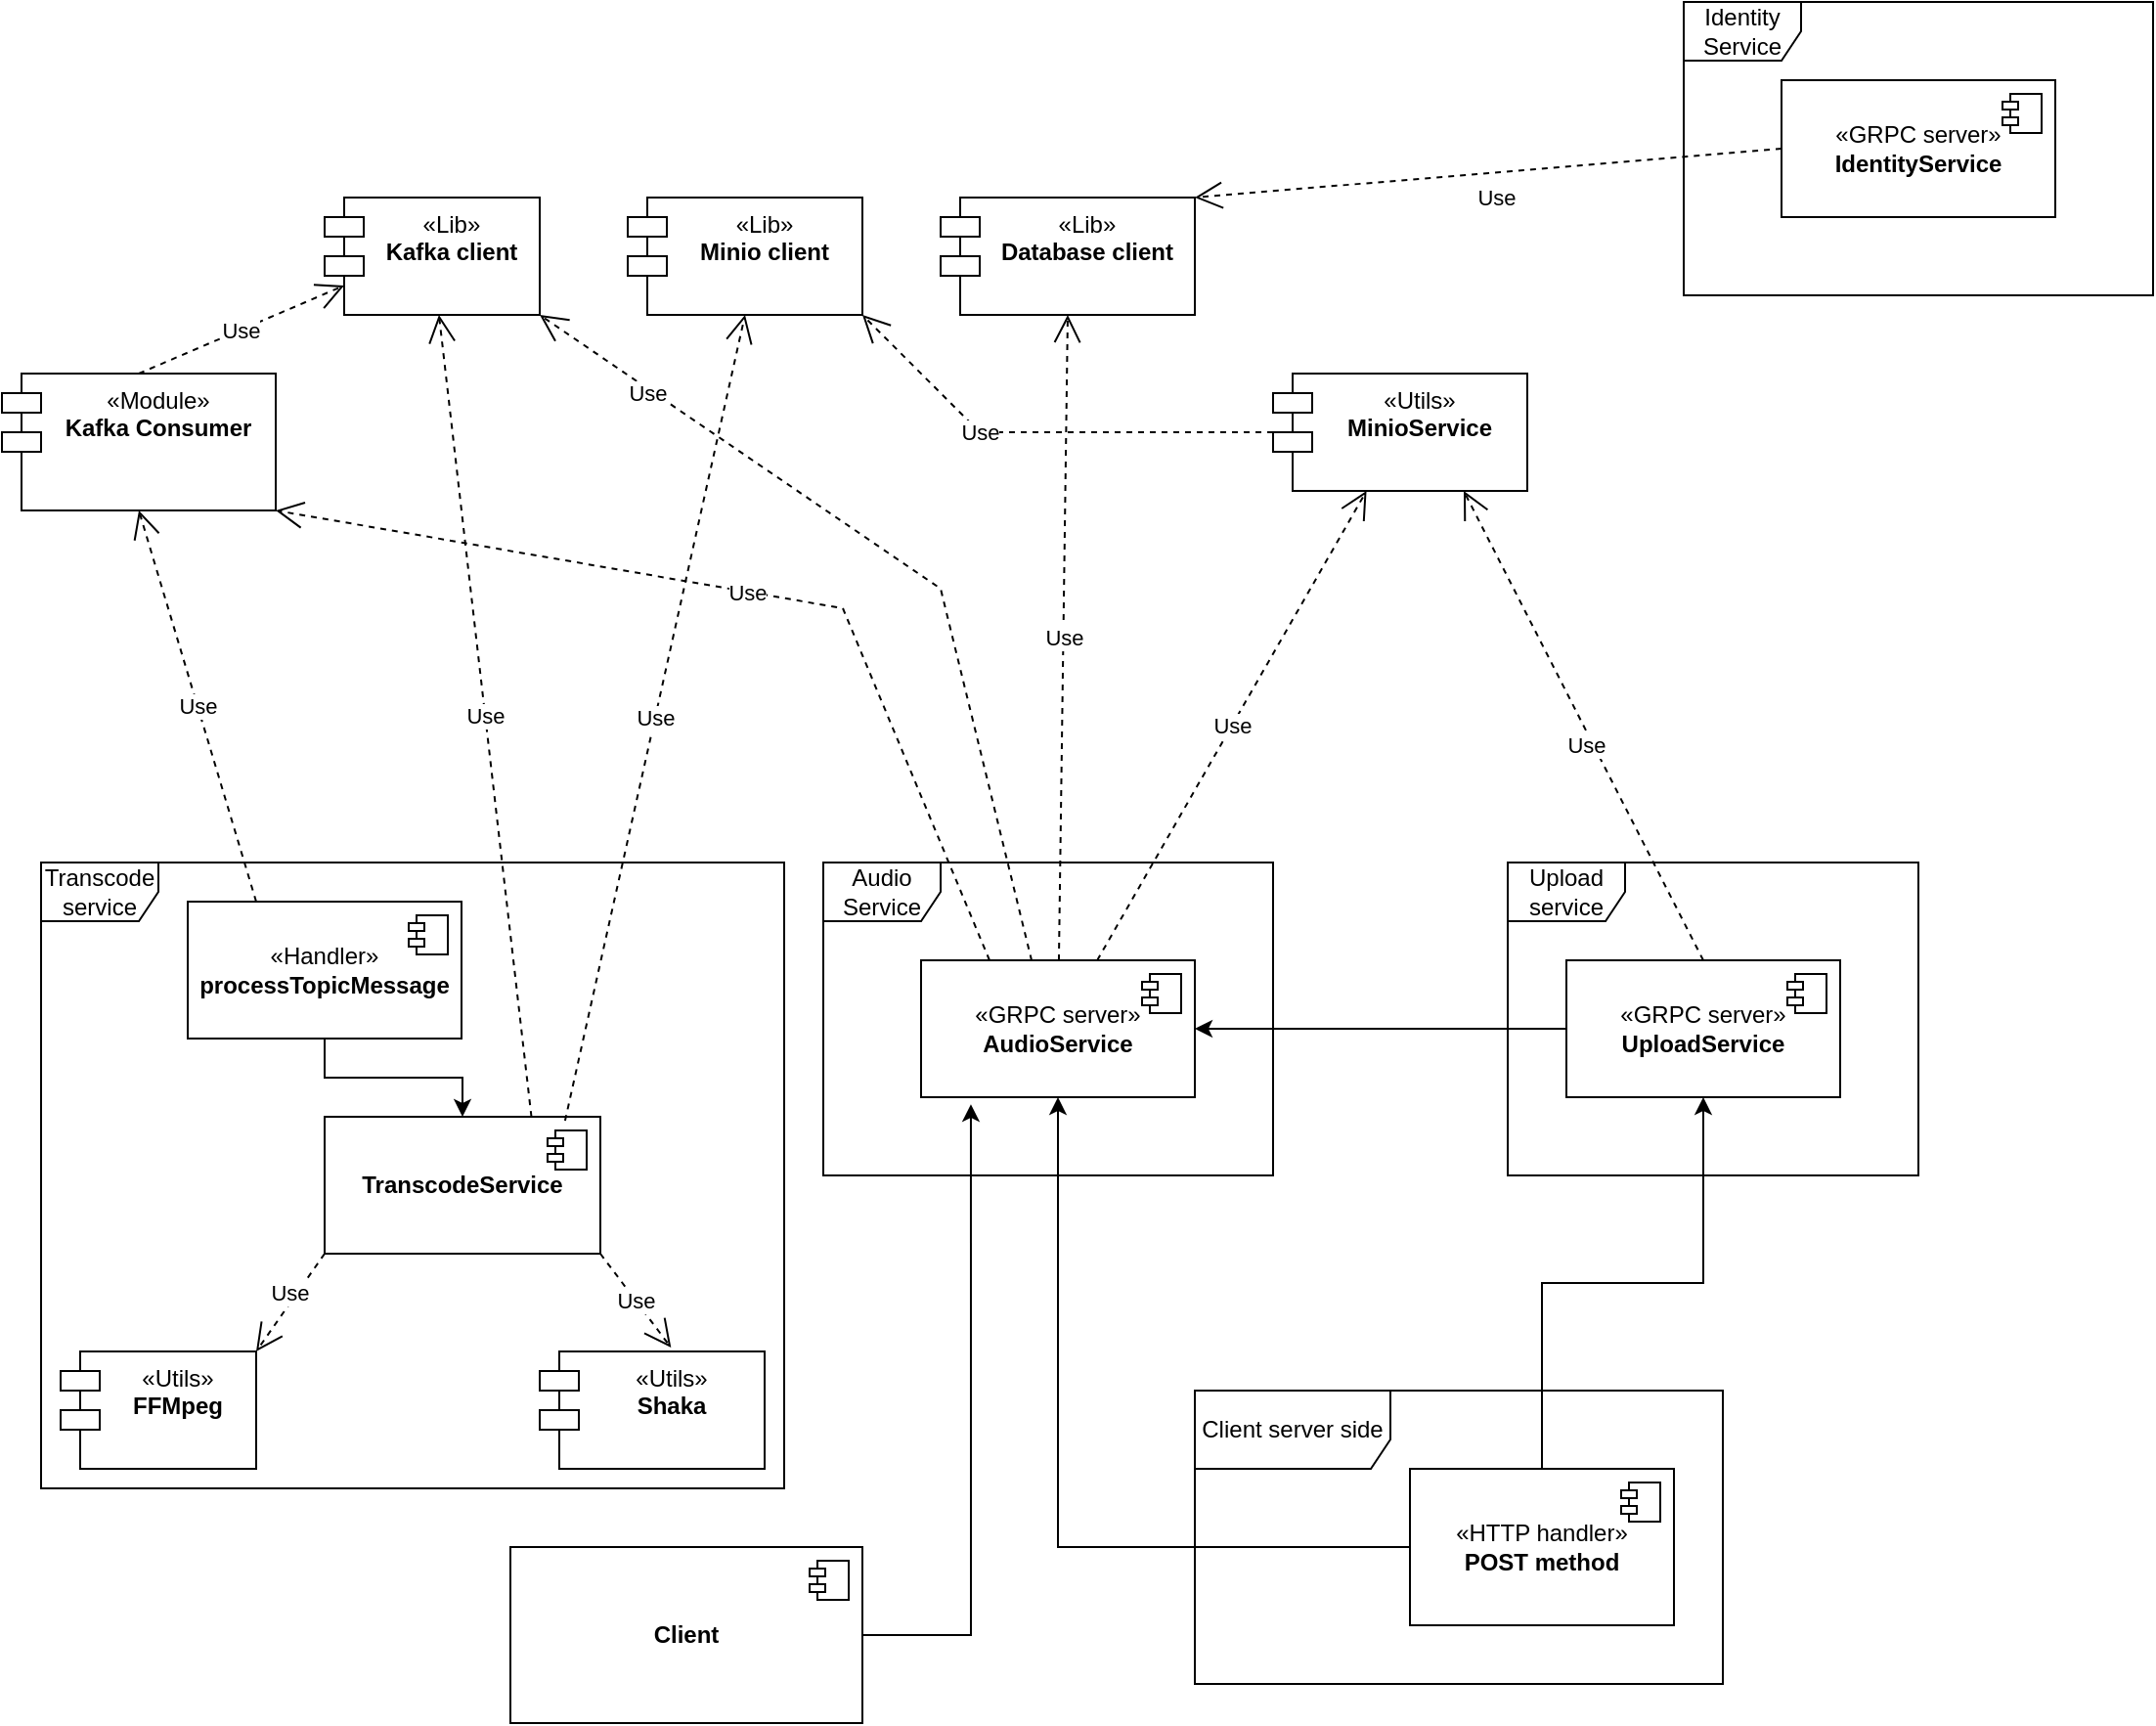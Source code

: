 <mxfile version="21.2.1" type="device">
  <diagram name="Page-1" id="6L9uvZPBlJ7MVic3wOGX">
    <mxGraphModel dx="1049" dy="1792" grid="1" gridSize="10" guides="1" tooltips="1" connect="1" arrows="1" fold="1" page="1" pageScale="1" pageWidth="850" pageHeight="1100" math="0" shadow="0">
      <root>
        <mxCell id="0" />
        <mxCell id="1" parent="0" />
        <mxCell id="7pezyGulP0ebdi_TYncm-3" value="Transcode service" style="shape=umlFrame;whiteSpace=wrap;html=1;pointerEvents=0;" vertex="1" parent="1">
          <mxGeometry x="210" y="120" width="380" height="320" as="geometry" />
        </mxCell>
        <mxCell id="7pezyGulP0ebdi_TYncm-9" value="&lt;div&gt;«Module»&lt;/div&gt;&lt;div&gt;&lt;b&gt;Kafka Consumer&lt;/b&gt;&lt;br&gt;&lt;/div&gt;" style="shape=module;align=left;spacingLeft=20;align=center;verticalAlign=top;whiteSpace=wrap;html=1;" vertex="1" parent="1">
          <mxGeometry x="190" y="-130" width="140" height="70" as="geometry" />
        </mxCell>
        <mxCell id="7pezyGulP0ebdi_TYncm-19" style="edgeStyle=orthogonalEdgeStyle;rounded=0;orthogonalLoop=1;jettySize=auto;html=1;entryX=0.5;entryY=0;entryDx=0;entryDy=0;" edge="1" parent="1" source="7pezyGulP0ebdi_TYncm-12" target="7pezyGulP0ebdi_TYncm-17">
          <mxGeometry relative="1" as="geometry" />
        </mxCell>
        <mxCell id="7pezyGulP0ebdi_TYncm-12" value="&lt;div&gt;«Handler»&lt;/div&gt;&lt;div&gt;&lt;b&gt;processTopicMessage&lt;/b&gt;&lt;br&gt;&lt;/div&gt;" style="html=1;dropTarget=0;whiteSpace=wrap;" vertex="1" parent="1">
          <mxGeometry x="285" y="140" width="140" height="70" as="geometry" />
        </mxCell>
        <mxCell id="7pezyGulP0ebdi_TYncm-13" value="" style="shape=module;jettyWidth=8;jettyHeight=4;" vertex="1" parent="7pezyGulP0ebdi_TYncm-12">
          <mxGeometry x="1" width="20" height="20" relative="1" as="geometry">
            <mxPoint x="-27" y="7" as="offset" />
          </mxGeometry>
        </mxCell>
        <mxCell id="7pezyGulP0ebdi_TYncm-17" value="&lt;div&gt;&lt;b&gt;TranscodeService&lt;/b&gt;&lt;/div&gt;" style="html=1;dropTarget=0;whiteSpace=wrap;" vertex="1" parent="1">
          <mxGeometry x="355" y="250" width="141" height="70" as="geometry" />
        </mxCell>
        <mxCell id="7pezyGulP0ebdi_TYncm-18" value="" style="shape=module;jettyWidth=8;jettyHeight=4;" vertex="1" parent="7pezyGulP0ebdi_TYncm-17">
          <mxGeometry x="1" width="20" height="20" relative="1" as="geometry">
            <mxPoint x="-27" y="7" as="offset" />
          </mxGeometry>
        </mxCell>
        <mxCell id="7pezyGulP0ebdi_TYncm-22" value="&lt;div&gt;«Lib»&lt;/div&gt;&lt;div&gt;&lt;b&gt;Kafka client&lt;/b&gt;&lt;br&gt;&lt;/div&gt;" style="shape=module;align=left;spacingLeft=20;align=center;verticalAlign=top;whiteSpace=wrap;html=1;" vertex="1" parent="1">
          <mxGeometry x="355" y="-220" width="110" height="60" as="geometry" />
        </mxCell>
        <mxCell id="7pezyGulP0ebdi_TYncm-26" value="Use" style="endArrow=open;endSize=12;dashed=1;html=1;rounded=0;exitX=0.75;exitY=0;exitDx=0;exitDy=0;" edge="1" parent="1" source="7pezyGulP0ebdi_TYncm-17" target="7pezyGulP0ebdi_TYncm-22">
          <mxGeometry width="160" relative="1" as="geometry">
            <mxPoint x="500" y="90" as="sourcePoint" />
            <mxPoint x="660" y="90" as="targetPoint" />
          </mxGeometry>
        </mxCell>
        <mxCell id="7pezyGulP0ebdi_TYncm-27" value="Use" style="endArrow=open;endSize=12;dashed=1;html=1;rounded=0;entryX=0.5;entryY=1;entryDx=0;entryDy=0;exitX=0.25;exitY=0;exitDx=0;exitDy=0;" edge="1" parent="1" source="7pezyGulP0ebdi_TYncm-12" target="7pezyGulP0ebdi_TYncm-9">
          <mxGeometry width="160" relative="1" as="geometry">
            <mxPoint x="270" y="50" as="sourcePoint" />
            <mxPoint x="430" y="50" as="targetPoint" />
          </mxGeometry>
        </mxCell>
        <mxCell id="7pezyGulP0ebdi_TYncm-28" value="&lt;div&gt;«Lib»&lt;/div&gt;&lt;div&gt;&lt;b&gt;Minio client&lt;/b&gt;&lt;br&gt;&lt;/div&gt;" style="shape=module;align=left;spacingLeft=20;align=center;verticalAlign=top;whiteSpace=wrap;html=1;" vertex="1" parent="1">
          <mxGeometry x="510" y="-220" width="120" height="60" as="geometry" />
        </mxCell>
        <mxCell id="7pezyGulP0ebdi_TYncm-29" value="Use" style="endArrow=open;endSize=12;dashed=1;html=1;rounded=0;exitX=0.872;exitY=0.029;exitDx=0;exitDy=0;exitPerimeter=0;entryX=0.5;entryY=1;entryDx=0;entryDy=0;" edge="1" parent="1" source="7pezyGulP0ebdi_TYncm-17" target="7pezyGulP0ebdi_TYncm-28">
          <mxGeometry width="160" relative="1" as="geometry">
            <mxPoint x="530" y="90" as="sourcePoint" />
            <mxPoint x="580" y="-60" as="targetPoint" />
          </mxGeometry>
        </mxCell>
        <mxCell id="7pezyGulP0ebdi_TYncm-30" value="&lt;div&gt;Audio&lt;/div&gt;&lt;div&gt;Service&lt;br&gt;&lt;/div&gt;" style="shape=umlFrame;whiteSpace=wrap;html=1;pointerEvents=0;" vertex="1" parent="1">
          <mxGeometry x="610" y="120" width="230" height="160" as="geometry" />
        </mxCell>
        <mxCell id="7pezyGulP0ebdi_TYncm-31" value="«GRPC server»&lt;br&gt;&lt;b&gt;AudioService&lt;/b&gt;" style="html=1;dropTarget=0;whiteSpace=wrap;" vertex="1" parent="1">
          <mxGeometry x="660" y="170" width="140" height="70" as="geometry" />
        </mxCell>
        <mxCell id="7pezyGulP0ebdi_TYncm-32" value="" style="shape=module;jettyWidth=8;jettyHeight=4;" vertex="1" parent="7pezyGulP0ebdi_TYncm-31">
          <mxGeometry x="1" width="20" height="20" relative="1" as="geometry">
            <mxPoint x="-27" y="7" as="offset" />
          </mxGeometry>
        </mxCell>
        <mxCell id="7pezyGulP0ebdi_TYncm-33" value="&lt;div&gt;«Utils»&lt;/div&gt;&lt;div&gt;&lt;b&gt;MinioService&lt;/b&gt;&lt;br&gt;&lt;/div&gt;" style="shape=module;align=left;spacingLeft=20;align=center;verticalAlign=top;whiteSpace=wrap;html=1;" vertex="1" parent="1">
          <mxGeometry x="840" y="-130" width="130" height="60" as="geometry" />
        </mxCell>
        <mxCell id="7pezyGulP0ebdi_TYncm-34" value="&lt;div&gt;«Lib»&lt;/div&gt;&lt;div&gt;&lt;b&gt;Database client&lt;/b&gt;&lt;br&gt;&lt;/div&gt;" style="shape=module;align=left;spacingLeft=20;align=center;verticalAlign=top;whiteSpace=wrap;html=1;" vertex="1" parent="1">
          <mxGeometry x="670" y="-220" width="130" height="60" as="geometry" />
        </mxCell>
        <mxCell id="7pezyGulP0ebdi_TYncm-36" value="Use" style="endArrow=open;endSize=12;dashed=1;html=1;rounded=0;entryX=0.5;entryY=1;entryDx=0;entryDy=0;" edge="1" parent="1" source="7pezyGulP0ebdi_TYncm-31" target="7pezyGulP0ebdi_TYncm-34">
          <mxGeometry width="160" relative="1" as="geometry">
            <mxPoint x="710" y="20" as="sourcePoint" />
            <mxPoint x="870" y="20" as="targetPoint" />
          </mxGeometry>
        </mxCell>
        <mxCell id="7pezyGulP0ebdi_TYncm-38" value="Use" style="endArrow=open;endSize=12;dashed=1;html=1;rounded=0;" edge="1" parent="1" source="7pezyGulP0ebdi_TYncm-31" target="7pezyGulP0ebdi_TYncm-33">
          <mxGeometry width="160" relative="1" as="geometry">
            <mxPoint x="770" y="50" as="sourcePoint" />
            <mxPoint x="930" y="50" as="targetPoint" />
          </mxGeometry>
        </mxCell>
        <mxCell id="7pezyGulP0ebdi_TYncm-40" value="Use" style="endArrow=open;endSize=12;dashed=1;html=1;rounded=0;entryX=1;entryY=1;entryDx=0;entryDy=0;exitX=0.25;exitY=0;exitDx=0;exitDy=0;" edge="1" parent="1" source="7pezyGulP0ebdi_TYncm-31" target="7pezyGulP0ebdi_TYncm-9">
          <mxGeometry width="160" relative="1" as="geometry">
            <mxPoint x="570" y="60" as="sourcePoint" />
            <mxPoint x="730" y="60" as="targetPoint" />
            <Array as="points">
              <mxPoint x="620" y="-10" />
            </Array>
          </mxGeometry>
        </mxCell>
        <mxCell id="7pezyGulP0ebdi_TYncm-41" value="Upload service" style="shape=umlFrame;whiteSpace=wrap;html=1;pointerEvents=0;" vertex="1" parent="1">
          <mxGeometry x="960" y="120" width="210" height="160" as="geometry" />
        </mxCell>
        <mxCell id="7pezyGulP0ebdi_TYncm-47" style="edgeStyle=orthogonalEdgeStyle;rounded=0;orthogonalLoop=1;jettySize=auto;html=1;entryX=1;entryY=0.5;entryDx=0;entryDy=0;" edge="1" parent="1" source="7pezyGulP0ebdi_TYncm-42" target="7pezyGulP0ebdi_TYncm-31">
          <mxGeometry relative="1" as="geometry" />
        </mxCell>
        <mxCell id="7pezyGulP0ebdi_TYncm-42" value="«GRPC server»&lt;br&gt;&lt;b&gt;UploadService&lt;/b&gt;" style="html=1;dropTarget=0;whiteSpace=wrap;" vertex="1" parent="1">
          <mxGeometry x="990" y="170" width="140" height="70" as="geometry" />
        </mxCell>
        <mxCell id="7pezyGulP0ebdi_TYncm-43" value="" style="shape=module;jettyWidth=8;jettyHeight=4;" vertex="1" parent="7pezyGulP0ebdi_TYncm-42">
          <mxGeometry x="1" width="20" height="20" relative="1" as="geometry">
            <mxPoint x="-27" y="7" as="offset" />
          </mxGeometry>
        </mxCell>
        <mxCell id="7pezyGulP0ebdi_TYncm-44" value="Use" style="endArrow=open;endSize=12;dashed=1;html=1;rounded=0;entryX=1;entryY=1;entryDx=0;entryDy=0;" edge="1" parent="1" source="7pezyGulP0ebdi_TYncm-33" target="7pezyGulP0ebdi_TYncm-28">
          <mxGeometry x="0.277" width="160" relative="1" as="geometry">
            <mxPoint x="890" y="-190" as="sourcePoint" />
            <mxPoint x="1050" y="-190" as="targetPoint" />
            <Array as="points">
              <mxPoint x="690" y="-100" />
            </Array>
            <mxPoint as="offset" />
          </mxGeometry>
        </mxCell>
        <mxCell id="7pezyGulP0ebdi_TYncm-45" value="Use" style="endArrow=open;endSize=12;dashed=1;html=1;rounded=0;exitX=0.5;exitY=0;exitDx=0;exitDy=0;entryX=0;entryY=0.75;entryDx=10;entryDy=0;entryPerimeter=0;" edge="1" parent="1" source="7pezyGulP0ebdi_TYncm-9" target="7pezyGulP0ebdi_TYncm-22">
          <mxGeometry width="160" relative="1" as="geometry">
            <mxPoint x="250" y="-220" as="sourcePoint" />
            <mxPoint x="410" y="-220" as="targetPoint" />
          </mxGeometry>
        </mxCell>
        <mxCell id="7pezyGulP0ebdi_TYncm-48" value="Use" style="endArrow=open;endSize=12;dashed=1;html=1;rounded=0;exitX=0.404;exitY=0.003;exitDx=0;exitDy=0;exitPerimeter=0;entryX=1;entryY=1;entryDx=0;entryDy=0;" edge="1" parent="1" source="7pezyGulP0ebdi_TYncm-31" target="7pezyGulP0ebdi_TYncm-22">
          <mxGeometry x="0.694" y="2" width="160" relative="1" as="geometry">
            <mxPoint x="650" as="sourcePoint" />
            <mxPoint x="810" as="targetPoint" />
            <Array as="points">
              <mxPoint x="670" y="-20" />
            </Array>
            <mxPoint as="offset" />
          </mxGeometry>
        </mxCell>
        <mxCell id="7pezyGulP0ebdi_TYncm-49" value="Use" style="endArrow=open;endSize=12;dashed=1;html=1;rounded=0;exitX=0.5;exitY=0;exitDx=0;exitDy=0;entryX=0.75;entryY=1;entryDx=0;entryDy=0;" edge="1" parent="1" source="7pezyGulP0ebdi_TYncm-42" target="7pezyGulP0ebdi_TYncm-33">
          <mxGeometry x="-0.07" y="3" width="160" relative="1" as="geometry">
            <mxPoint x="1040" y="-20" as="sourcePoint" />
            <mxPoint x="1200" y="-20" as="targetPoint" />
            <mxPoint as="offset" />
          </mxGeometry>
        </mxCell>
        <mxCell id="7pezyGulP0ebdi_TYncm-50" value="Client server side" style="shape=umlFrame;whiteSpace=wrap;html=1;pointerEvents=0;width=100;height=40;" vertex="1" parent="1">
          <mxGeometry x="800" y="390" width="270" height="150" as="geometry" />
        </mxCell>
        <mxCell id="7pezyGulP0ebdi_TYncm-53" style="edgeStyle=orthogonalEdgeStyle;rounded=0;orthogonalLoop=1;jettySize=auto;html=1;entryX=0.5;entryY=1;entryDx=0;entryDy=0;" edge="1" parent="1" source="7pezyGulP0ebdi_TYncm-51" target="7pezyGulP0ebdi_TYncm-31">
          <mxGeometry relative="1" as="geometry" />
        </mxCell>
        <mxCell id="7pezyGulP0ebdi_TYncm-54" style="edgeStyle=orthogonalEdgeStyle;rounded=0;orthogonalLoop=1;jettySize=auto;html=1;" edge="1" parent="1" source="7pezyGulP0ebdi_TYncm-51" target="7pezyGulP0ebdi_TYncm-42">
          <mxGeometry relative="1" as="geometry" />
        </mxCell>
        <mxCell id="7pezyGulP0ebdi_TYncm-51" value="&lt;div&gt;«HTTP handler»&lt;b&gt;&lt;br&gt;&lt;/b&gt;&lt;/div&gt;&lt;div&gt;&lt;b&gt;POST method&lt;br&gt;&lt;/b&gt;&lt;/div&gt;" style="html=1;dropTarget=0;whiteSpace=wrap;" vertex="1" parent="1">
          <mxGeometry x="910" y="430" width="135" height="80" as="geometry" />
        </mxCell>
        <mxCell id="7pezyGulP0ebdi_TYncm-52" value="" style="shape=module;jettyWidth=8;jettyHeight=4;" vertex="1" parent="7pezyGulP0ebdi_TYncm-51">
          <mxGeometry x="1" width="20" height="20" relative="1" as="geometry">
            <mxPoint x="-27" y="7" as="offset" />
          </mxGeometry>
        </mxCell>
        <mxCell id="7pezyGulP0ebdi_TYncm-58" style="edgeStyle=orthogonalEdgeStyle;rounded=0;orthogonalLoop=1;jettySize=auto;html=1;entryX=0.182;entryY=1.051;entryDx=0;entryDy=0;entryPerimeter=0;" edge="1" parent="1" source="7pezyGulP0ebdi_TYncm-56" target="7pezyGulP0ebdi_TYncm-31">
          <mxGeometry relative="1" as="geometry" />
        </mxCell>
        <mxCell id="7pezyGulP0ebdi_TYncm-56" value="&lt;b&gt;Client&lt;/b&gt;" style="html=1;dropTarget=0;whiteSpace=wrap;" vertex="1" parent="1">
          <mxGeometry x="450" y="470" width="180" height="90" as="geometry" />
        </mxCell>
        <mxCell id="7pezyGulP0ebdi_TYncm-57" value="" style="shape=module;jettyWidth=8;jettyHeight=4;" vertex="1" parent="7pezyGulP0ebdi_TYncm-56">
          <mxGeometry x="1" width="20" height="20" relative="1" as="geometry">
            <mxPoint x="-27" y="7" as="offset" />
          </mxGeometry>
        </mxCell>
        <mxCell id="7pezyGulP0ebdi_TYncm-59" value="Identity Service" style="shape=umlFrame;whiteSpace=wrap;html=1;pointerEvents=0;" vertex="1" parent="1">
          <mxGeometry x="1050" y="-320" width="240" height="150" as="geometry" />
        </mxCell>
        <mxCell id="7pezyGulP0ebdi_TYncm-62" value="&lt;div&gt;«GRPC server»&lt;/div&gt;&lt;div&gt;&lt;b&gt;IdentityService&lt;/b&gt;&lt;br&gt;&lt;/div&gt;" style="html=1;dropTarget=0;whiteSpace=wrap;" vertex="1" parent="1">
          <mxGeometry x="1100" y="-280" width="140" height="70" as="geometry" />
        </mxCell>
        <mxCell id="7pezyGulP0ebdi_TYncm-63" value="" style="shape=module;jettyWidth=8;jettyHeight=4;" vertex="1" parent="7pezyGulP0ebdi_TYncm-62">
          <mxGeometry x="1" width="20" height="20" relative="1" as="geometry">
            <mxPoint x="-27" y="7" as="offset" />
          </mxGeometry>
        </mxCell>
        <mxCell id="7pezyGulP0ebdi_TYncm-64" value="Use" style="endArrow=open;endSize=12;dashed=1;html=1;rounded=0;entryX=1;entryY=0;entryDx=0;entryDy=0;exitX=0;exitY=0.5;exitDx=0;exitDy=0;" edge="1" parent="1" source="7pezyGulP0ebdi_TYncm-62" target="7pezyGulP0ebdi_TYncm-34">
          <mxGeometry x="-0.016" y="13" width="160" relative="1" as="geometry">
            <mxPoint x="1000" y="-290" as="sourcePoint" />
            <mxPoint x="1160" y="-290" as="targetPoint" />
            <mxPoint as="offset" />
          </mxGeometry>
        </mxCell>
        <mxCell id="7pezyGulP0ebdi_TYncm-65" value="&lt;div&gt;«Utils»&lt;/div&gt;&lt;div&gt;&lt;b&gt;FFMpeg&lt;/b&gt;&lt;br&gt;&lt;/div&gt;" style="shape=module;align=left;spacingLeft=20;align=center;verticalAlign=top;whiteSpace=wrap;html=1;" vertex="1" parent="1">
          <mxGeometry x="220" y="370" width="100" height="60" as="geometry" />
        </mxCell>
        <mxCell id="7pezyGulP0ebdi_TYncm-66" value="&lt;div&gt;«Utils»&lt;/div&gt;&lt;div&gt;&lt;b&gt;Shaka&lt;/b&gt;&lt;br&gt;&lt;/div&gt;" style="shape=module;align=left;spacingLeft=20;align=center;verticalAlign=top;whiteSpace=wrap;html=1;" vertex="1" parent="1">
          <mxGeometry x="465" y="370" width="115" height="60" as="geometry" />
        </mxCell>
        <mxCell id="7pezyGulP0ebdi_TYncm-67" value="Use" style="endArrow=open;endSize=12;dashed=1;html=1;rounded=0;exitX=0;exitY=1;exitDx=0;exitDy=0;entryX=1;entryY=0;entryDx=0;entryDy=0;" edge="1" parent="1" source="7pezyGulP0ebdi_TYncm-17" target="7pezyGulP0ebdi_TYncm-65">
          <mxGeometry x="-0.117" y="-3" width="160" relative="1" as="geometry">
            <mxPoint x="300" y="350" as="sourcePoint" />
            <mxPoint x="460" y="350" as="targetPoint" />
            <mxPoint as="offset" />
          </mxGeometry>
        </mxCell>
        <mxCell id="7pezyGulP0ebdi_TYncm-68" value="Use" style="endArrow=open;endSize=12;dashed=1;html=1;rounded=0;exitX=1;exitY=1;exitDx=0;exitDy=0;entryX=0.584;entryY=-0.033;entryDx=0;entryDy=0;entryPerimeter=0;" edge="1" parent="1" source="7pezyGulP0ebdi_TYncm-17" target="7pezyGulP0ebdi_TYncm-66">
          <mxGeometry width="160" relative="1" as="geometry">
            <mxPoint x="410" y="340" as="sourcePoint" />
            <mxPoint x="570" y="340" as="targetPoint" />
          </mxGeometry>
        </mxCell>
      </root>
    </mxGraphModel>
  </diagram>
</mxfile>
